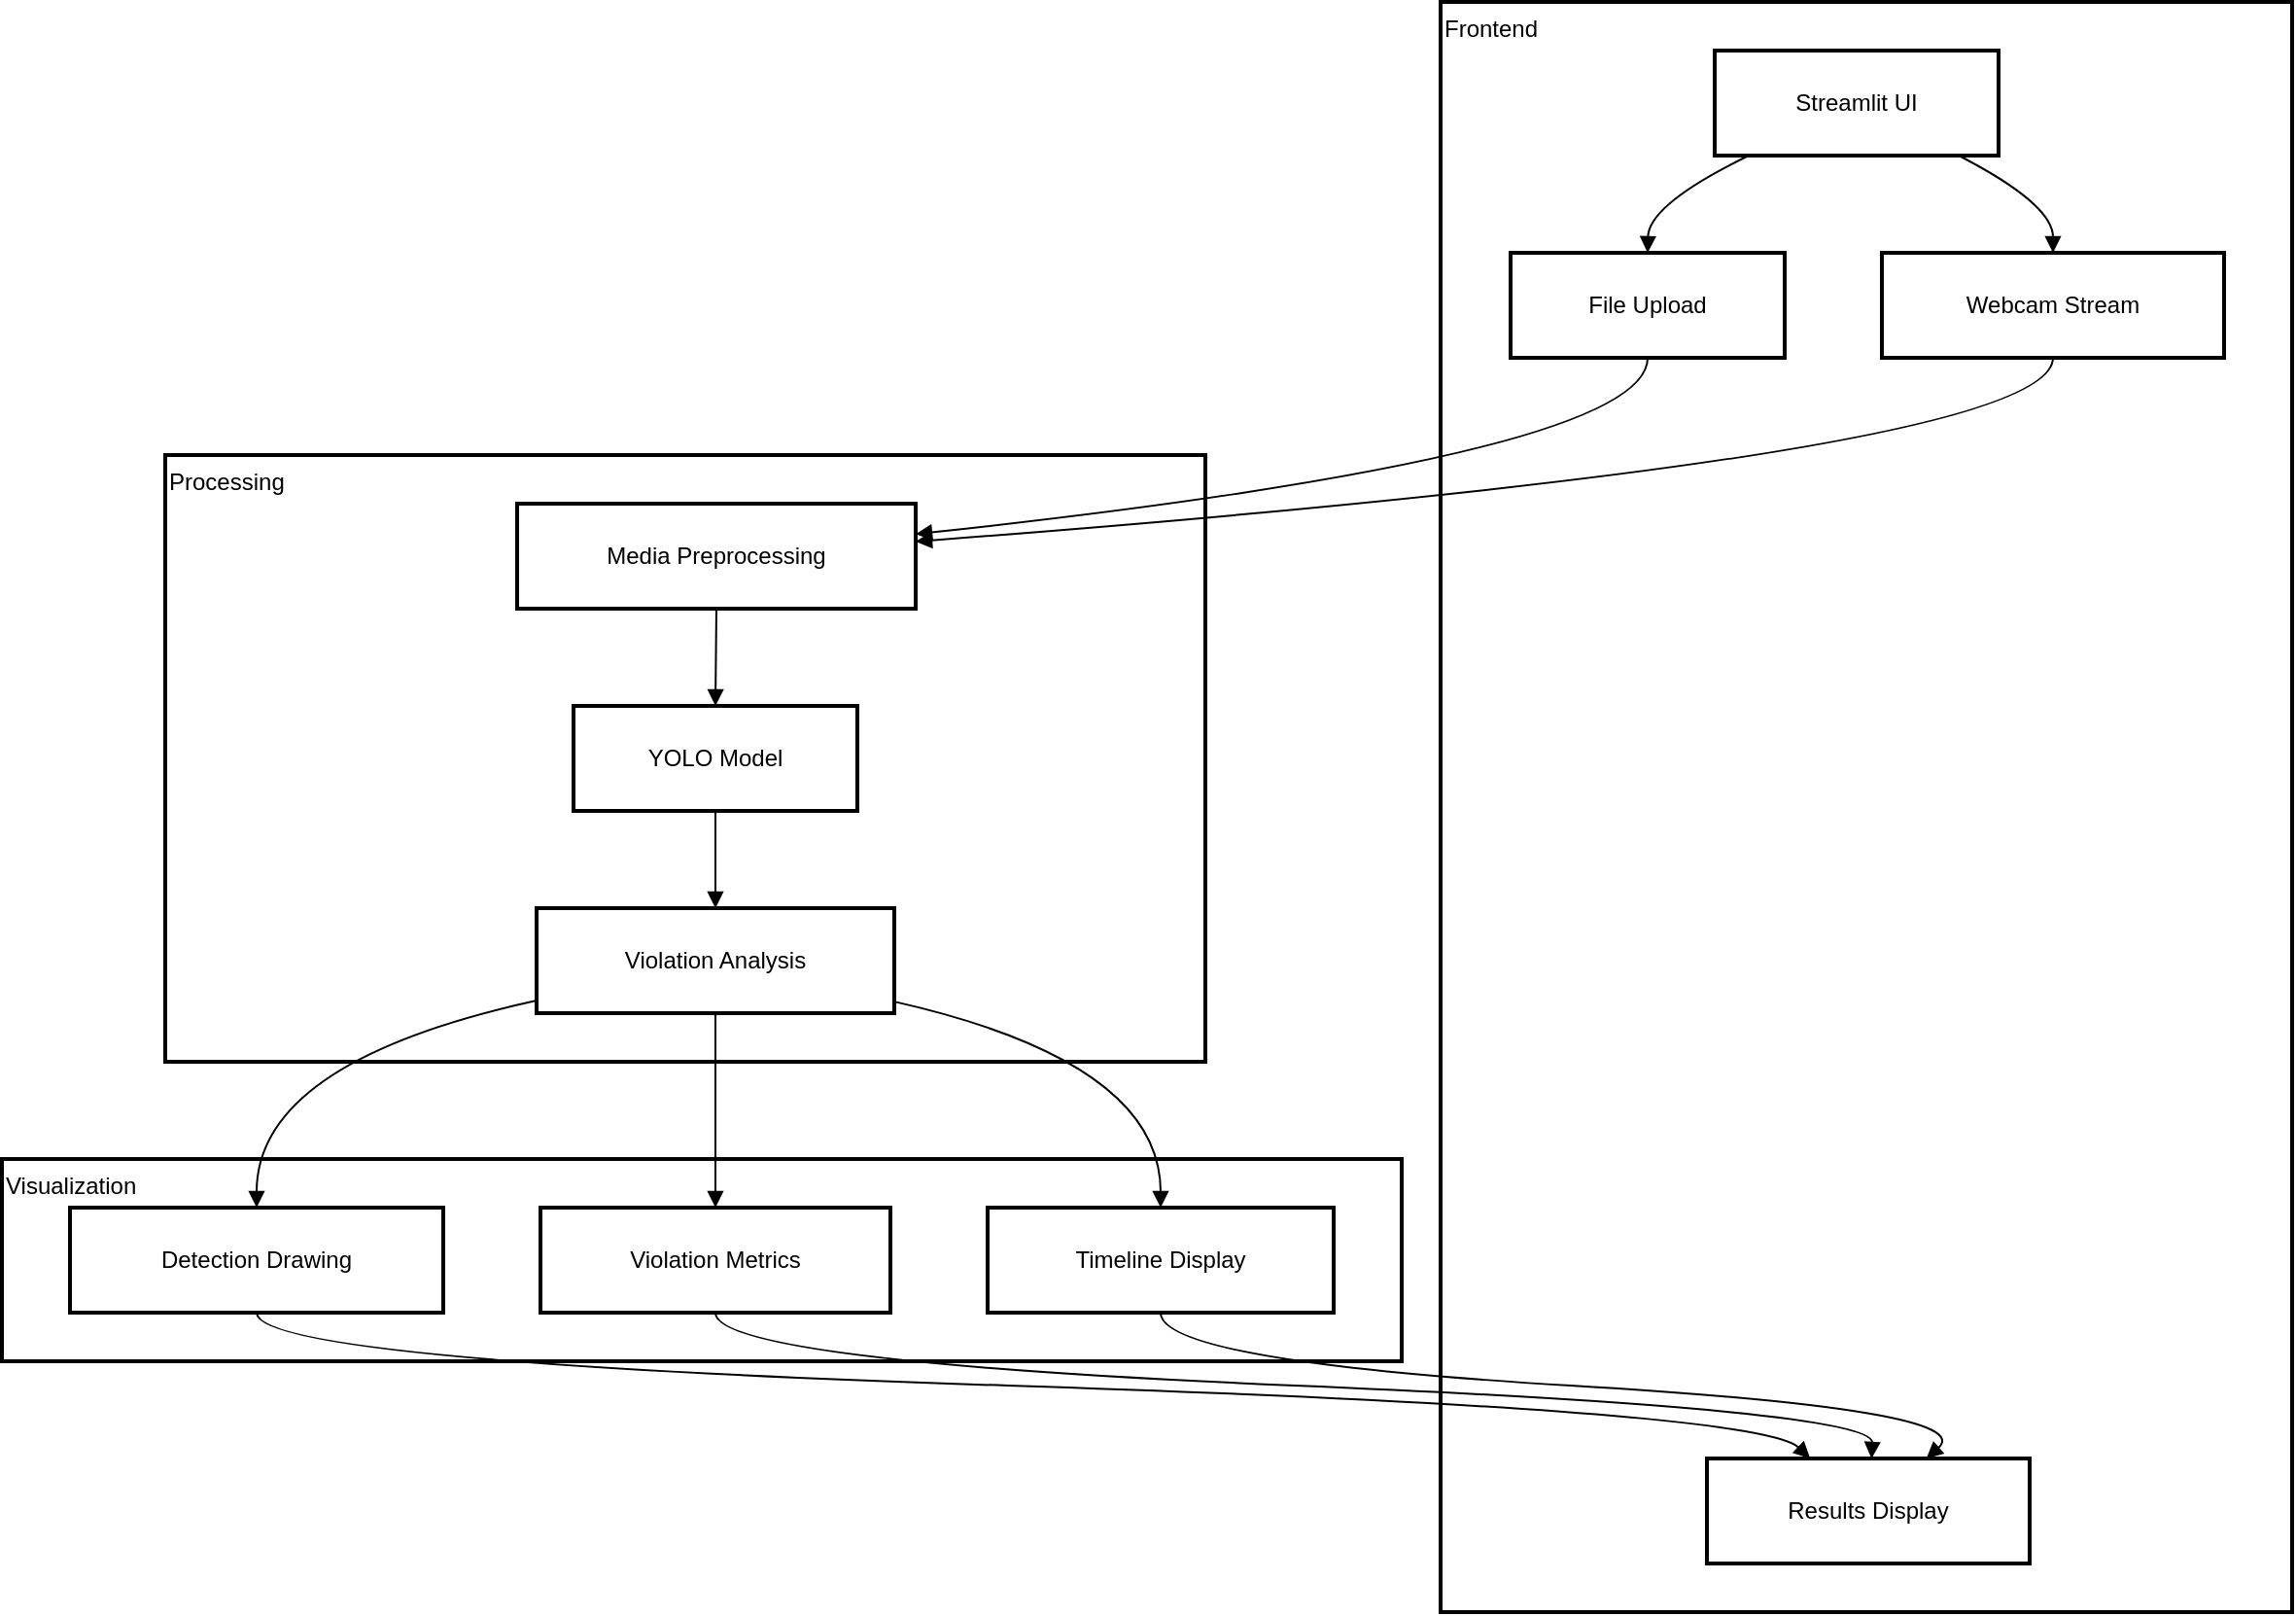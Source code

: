 <mxfile version="27.0.5" pages="5">
  <diagram name="systemarchitecture" id="_JQcq0WNwZs_4ruiHwo9">
    <mxGraphModel dx="1357" dy="920" grid="1" gridSize="10" guides="1" tooltips="1" connect="1" arrows="1" fold="1" page="1" pageScale="1" pageWidth="827" pageHeight="1169" math="0" shadow="0">
      <root>
        <mxCell id="0" />
        <mxCell id="1" parent="0" />
        <mxCell id="gf8ne0d5S9BsFmwKvIPn-1" value="Visualization" style="whiteSpace=wrap;strokeWidth=2;align=left;verticalAlign=top;" vertex="1" parent="1">
          <mxGeometry x="20" y="625" width="720" height="104" as="geometry" />
        </mxCell>
        <mxCell id="gf8ne0d5S9BsFmwKvIPn-2" value="Processing" style="whiteSpace=wrap;strokeWidth=2;align=left;verticalAlign=top;" vertex="1" parent="1">
          <mxGeometry x="104" y="263" width="535" height="312" as="geometry" />
        </mxCell>
        <mxCell id="gf8ne0d5S9BsFmwKvIPn-3" value="Frontend" style="whiteSpace=wrap;strokeWidth=2;align=left;verticalAlign=top;" vertex="1" parent="1">
          <mxGeometry x="760" y="30" width="438" height="828" as="geometry" />
        </mxCell>
        <mxCell id="gf8ne0d5S9BsFmwKvIPn-4" value="Streamlit UI" style="whiteSpace=wrap;strokeWidth=2;" vertex="1" parent="1">
          <mxGeometry x="901" y="55" width="146" height="54" as="geometry" />
        </mxCell>
        <mxCell id="gf8ne0d5S9BsFmwKvIPn-5" value="File Upload" style="whiteSpace=wrap;strokeWidth=2;" vertex="1" parent="1">
          <mxGeometry x="796" y="159" width="141" height="54" as="geometry" />
        </mxCell>
        <mxCell id="gf8ne0d5S9BsFmwKvIPn-6" value="Webcam Stream" style="whiteSpace=wrap;strokeWidth=2;" vertex="1" parent="1">
          <mxGeometry x="987" y="159" width="176" height="54" as="geometry" />
        </mxCell>
        <mxCell id="gf8ne0d5S9BsFmwKvIPn-7" value="Results Display" style="whiteSpace=wrap;strokeWidth=2;" vertex="1" parent="1">
          <mxGeometry x="897" y="779" width="166" height="54" as="geometry" />
        </mxCell>
        <mxCell id="gf8ne0d5S9BsFmwKvIPn-8" value="Media Preprocessing" style="whiteSpace=wrap;strokeWidth=2;" vertex="1" parent="1">
          <mxGeometry x="285" y="288" width="205" height="54" as="geometry" />
        </mxCell>
        <mxCell id="gf8ne0d5S9BsFmwKvIPn-9" value="YOLO Model" style="whiteSpace=wrap;strokeWidth=2;" vertex="1" parent="1">
          <mxGeometry x="314" y="392" width="146" height="54" as="geometry" />
        </mxCell>
        <mxCell id="gf8ne0d5S9BsFmwKvIPn-10" value="Violation Analysis" style="whiteSpace=wrap;strokeWidth=2;" vertex="1" parent="1">
          <mxGeometry x="295" y="496" width="184" height="54" as="geometry" />
        </mxCell>
        <mxCell id="gf8ne0d5S9BsFmwKvIPn-11" value="Detection Drawing" style="whiteSpace=wrap;strokeWidth=2;" vertex="1" parent="1">
          <mxGeometry x="55" y="650" width="192" height="54" as="geometry" />
        </mxCell>
        <mxCell id="gf8ne0d5S9BsFmwKvIPn-12" value="Violation Metrics" style="whiteSpace=wrap;strokeWidth=2;" vertex="1" parent="1">
          <mxGeometry x="297" y="650" width="180" height="54" as="geometry" />
        </mxCell>
        <mxCell id="gf8ne0d5S9BsFmwKvIPn-13" value="Timeline Display" style="whiteSpace=wrap;strokeWidth=2;" vertex="1" parent="1">
          <mxGeometry x="527" y="650" width="178" height="54" as="geometry" />
        </mxCell>
        <mxCell id="gf8ne0d5S9BsFmwKvIPn-14" value="" style="curved=1;startArrow=none;endArrow=block;exitX=0.12;exitY=1;entryX=0.5;entryY=0;rounded=0;" edge="1" parent="1" source="gf8ne0d5S9BsFmwKvIPn-4" target="gf8ne0d5S9BsFmwKvIPn-5">
          <mxGeometry relative="1" as="geometry">
            <Array as="points">
              <mxPoint x="867" y="134" />
            </Array>
          </mxGeometry>
        </mxCell>
        <mxCell id="gf8ne0d5S9BsFmwKvIPn-15" value="" style="curved=1;startArrow=none;endArrow=block;exitX=0.86;exitY=1;entryX=0.5;entryY=0;rounded=0;" edge="1" parent="1" source="gf8ne0d5S9BsFmwKvIPn-4" target="gf8ne0d5S9BsFmwKvIPn-6">
          <mxGeometry relative="1" as="geometry">
            <Array as="points">
              <mxPoint x="1075" y="134" />
            </Array>
          </mxGeometry>
        </mxCell>
        <mxCell id="gf8ne0d5S9BsFmwKvIPn-16" value="" style="curved=1;startArrow=none;endArrow=block;exitX=0.5;exitY=1;entryX=1;entryY=0.29;rounded=0;" edge="1" parent="1" source="gf8ne0d5S9BsFmwKvIPn-5" target="gf8ne0d5S9BsFmwKvIPn-8">
          <mxGeometry relative="1" as="geometry">
            <Array as="points">
              <mxPoint x="867" y="263" />
            </Array>
          </mxGeometry>
        </mxCell>
        <mxCell id="gf8ne0d5S9BsFmwKvIPn-17" value="" style="curved=1;startArrow=none;endArrow=block;exitX=0.5;exitY=1;entryX=1;entryY=0.36;rounded=0;" edge="1" parent="1" source="gf8ne0d5S9BsFmwKvIPn-6" target="gf8ne0d5S9BsFmwKvIPn-8">
          <mxGeometry relative="1" as="geometry">
            <Array as="points">
              <mxPoint x="1075" y="263" />
            </Array>
          </mxGeometry>
        </mxCell>
        <mxCell id="gf8ne0d5S9BsFmwKvIPn-18" value="" style="curved=1;startArrow=none;endArrow=block;exitX=0.5;exitY=1;entryX=0.5;entryY=0;rounded=0;" edge="1" parent="1" source="gf8ne0d5S9BsFmwKvIPn-8" target="gf8ne0d5S9BsFmwKvIPn-9">
          <mxGeometry relative="1" as="geometry">
            <Array as="points" />
          </mxGeometry>
        </mxCell>
        <mxCell id="gf8ne0d5S9BsFmwKvIPn-19" value="" style="curved=1;startArrow=none;endArrow=block;exitX=0.5;exitY=1;entryX=0.5;entryY=0;rounded=0;" edge="1" parent="1" source="gf8ne0d5S9BsFmwKvIPn-9" target="gf8ne0d5S9BsFmwKvIPn-10">
          <mxGeometry relative="1" as="geometry">
            <Array as="points" />
          </mxGeometry>
        </mxCell>
        <mxCell id="gf8ne0d5S9BsFmwKvIPn-20" value="" style="curved=1;startArrow=none;endArrow=block;exitX=0;exitY=0.88;entryX=0.5;entryY=0;rounded=0;" edge="1" parent="1" source="gf8ne0d5S9BsFmwKvIPn-10" target="gf8ne0d5S9BsFmwKvIPn-11">
          <mxGeometry relative="1" as="geometry">
            <Array as="points">
              <mxPoint x="151" y="575" />
            </Array>
          </mxGeometry>
        </mxCell>
        <mxCell id="gf8ne0d5S9BsFmwKvIPn-21" value="" style="curved=1;startArrow=none;endArrow=block;exitX=0.5;exitY=1;entryX=0.5;entryY=0;rounded=0;" edge="1" parent="1" source="gf8ne0d5S9BsFmwKvIPn-10" target="gf8ne0d5S9BsFmwKvIPn-12">
          <mxGeometry relative="1" as="geometry">
            <Array as="points" />
          </mxGeometry>
        </mxCell>
        <mxCell id="gf8ne0d5S9BsFmwKvIPn-22" value="" style="curved=1;startArrow=none;endArrow=block;exitX=1;exitY=0.89;entryX=0.5;entryY=0;rounded=0;" edge="1" parent="1" source="gf8ne0d5S9BsFmwKvIPn-10" target="gf8ne0d5S9BsFmwKvIPn-13">
          <mxGeometry relative="1" as="geometry">
            <Array as="points">
              <mxPoint x="616" y="575" />
            </Array>
          </mxGeometry>
        </mxCell>
        <mxCell id="gf8ne0d5S9BsFmwKvIPn-23" value="" style="curved=1;startArrow=none;endArrow=block;exitX=0.5;exitY=1;entryX=0.32;entryY=0;rounded=0;" edge="1" parent="1" source="gf8ne0d5S9BsFmwKvIPn-11" target="gf8ne0d5S9BsFmwKvIPn-7">
          <mxGeometry relative="1" as="geometry">
            <Array as="points">
              <mxPoint x="151" y="729" />
              <mxPoint x="924" y="754" />
            </Array>
          </mxGeometry>
        </mxCell>
        <mxCell id="gf8ne0d5S9BsFmwKvIPn-24" value="" style="curved=1;startArrow=none;endArrow=block;exitX=0.5;exitY=1;entryX=0.51;entryY=0;rounded=0;" edge="1" parent="1" source="gf8ne0d5S9BsFmwKvIPn-12" target="gf8ne0d5S9BsFmwKvIPn-7">
          <mxGeometry relative="1" as="geometry">
            <Array as="points">
              <mxPoint x="387" y="729" />
              <mxPoint x="983" y="754" />
            </Array>
          </mxGeometry>
        </mxCell>
        <mxCell id="gf8ne0d5S9BsFmwKvIPn-25" value="" style="curved=1;startArrow=none;endArrow=block;exitX=0.5;exitY=1;entryX=0.68;entryY=0;rounded=0;" edge="1" parent="1" source="gf8ne0d5S9BsFmwKvIPn-13" target="gf8ne0d5S9BsFmwKvIPn-7">
          <mxGeometry relative="1" as="geometry">
            <Array as="points">
              <mxPoint x="616" y="729" />
              <mxPoint x="1038" y="754" />
            </Array>
          </mxGeometry>
        </mxCell>
      </root>
    </mxGraphModel>
  </diagram>
  <diagram id="kxTqhcJDcSfIEOJbtNiC" name="usecase">
    <mxGraphModel dx="1357" dy="920" grid="1" gridSize="10" guides="1" tooltips="1" connect="1" arrows="1" fold="1" page="1" pageScale="1" pageWidth="827" pageHeight="1169" math="0" shadow="0">
      <root>
        <mxCell id="0" />
        <mxCell id="1" parent="0" />
        <mxCell id="btYnKBBTRqczE2dWw31I-1" value="Use Cases" style="whiteSpace=wrap;strokeWidth=2;align=left;verticalAlign=top;" vertex="1" parent="1">
          <mxGeometry x="20" y="179" width="1792" height="128" as="geometry" />
        </mxCell>
        <mxCell id="btYnKBBTRqczE2dWw31I-2" value="User" style="whiteSpace=wrap;strokeWidth=2;align=left;verticalAlign=top;" vertex="1" parent="1">
          <mxGeometry x="94" y="20" width="1577" height="109" as="geometry" />
        </mxCell>
        <mxCell id="btYnKBBTRqczE2dWw31I-3" value="User" style="shape=cylinder3;boundedLbl=1;backgroundOutline=1;size=10;strokeWidth=2;whiteSpace=wrap;" vertex="1" parent="1">
          <mxGeometry x="774" y="45" width="47" height="59" as="geometry" />
        </mxCell>
        <mxCell id="btYnKBBTRqczE2dWw31I-4" value="Upload Image" style="whiteSpace=wrap;strokeWidth=2;" vertex="1" parent="1">
          <mxGeometry x="55" y="216" width="158" height="54" as="geometry" />
        </mxCell>
        <mxCell id="btYnKBBTRqczE2dWw31I-5" value="Upload Video" style="whiteSpace=wrap;strokeWidth=2;" vertex="1" parent="1">
          <mxGeometry x="263" y="216" width="155" height="54" as="geometry" />
        </mxCell>
        <mxCell id="btYnKBBTRqczE2dWw31I-6" value="Use Webcam" style="whiteSpace=wrap;strokeWidth=2;" vertex="1" parent="1">
          <mxGeometry x="467" y="216" width="151" height="54" as="geometry" />
        </mxCell>
        <mxCell id="btYnKBBTRqczE2dWw31I-7" value="Configure Detection Settings" style="whiteSpace=wrap;strokeWidth=2;" vertex="1" parent="1">
          <mxGeometry x="668" y="204" width="260" height="78" as="geometry" />
        </mxCell>
        <mxCell id="btYnKBBTRqczE2dWw31I-8" value="View Detection Results" style="whiteSpace=wrap;strokeWidth=2;" vertex="1" parent="1">
          <mxGeometry x="978" y="216" width="224" height="54" as="geometry" />
        </mxCell>
        <mxCell id="btYnKBBTRqczE2dWw31I-9" value="View Violation Analysis" style="whiteSpace=wrap;strokeWidth=2;" vertex="1" parent="1">
          <mxGeometry x="1252" y="216" width="223" height="54" as="geometry" />
        </mxCell>
        <mxCell id="btYnKBBTRqczE2dWw31I-10" value="Download Processed Media" style="whiteSpace=wrap;strokeWidth=2;" vertex="1" parent="1">
          <mxGeometry x="1525" y="216" width="251" height="54" as="geometry" />
        </mxCell>
        <mxCell id="btYnKBBTRqczE2dWw31I-11" value="" style="curved=1;startArrow=none;endArrow=block;exitX=0.01;exitY=0.54;entryX=0.5;entryY=0.01;rounded=0;" edge="1" parent="1" source="btYnKBBTRqczE2dWw31I-3" target="btYnKBBTRqczE2dWw31I-4">
          <mxGeometry relative="1" as="geometry">
            <Array as="points">
              <mxPoint x="134" y="129" />
            </Array>
          </mxGeometry>
        </mxCell>
        <mxCell id="btYnKBBTRqczE2dWw31I-12" value="" style="curved=1;startArrow=none;endArrow=block;exitX=0.01;exitY=0.55;entryX=0.5;entryY=0.01;rounded=0;" edge="1" parent="1" source="btYnKBBTRqczE2dWw31I-3" target="btYnKBBTRqczE2dWw31I-5">
          <mxGeometry relative="1" as="geometry">
            <Array as="points">
              <mxPoint x="340" y="129" />
            </Array>
          </mxGeometry>
        </mxCell>
        <mxCell id="btYnKBBTRqczE2dWw31I-13" value="" style="curved=1;startArrow=none;endArrow=block;exitX=0.01;exitY=0.59;entryX=0.5;entryY=0.01;rounded=0;" edge="1" parent="1" source="btYnKBBTRqczE2dWw31I-3" target="btYnKBBTRqczE2dWw31I-6">
          <mxGeometry relative="1" as="geometry">
            <Array as="points">
              <mxPoint x="543" y="129" />
            </Array>
          </mxGeometry>
        </mxCell>
        <mxCell id="btYnKBBTRqczE2dWw31I-14" value="" style="curved=1;startArrow=none;endArrow=block;exitX=0.51;exitY=1.01;entryX=0.5;entryY=0.01;rounded=0;" edge="1" parent="1" source="btYnKBBTRqczE2dWw31I-3" target="btYnKBBTRqczE2dWw31I-7">
          <mxGeometry relative="1" as="geometry">
            <Array as="points" />
          </mxGeometry>
        </mxCell>
        <mxCell id="btYnKBBTRqczE2dWw31I-15" value="" style="curved=1;startArrow=none;endArrow=block;exitX=1;exitY=0.58;entryX=0.5;entryY=0.01;rounded=0;" edge="1" parent="1" source="btYnKBBTRqczE2dWw31I-3" target="btYnKBBTRqczE2dWw31I-8">
          <mxGeometry relative="1" as="geometry">
            <Array as="points">
              <mxPoint x="1090" y="129" />
            </Array>
          </mxGeometry>
        </mxCell>
        <mxCell id="btYnKBBTRqczE2dWw31I-16" value="" style="curved=1;startArrow=none;endArrow=block;exitX=1;exitY=0.54;entryX=0.5;entryY=0.01;rounded=0;" edge="1" parent="1" source="btYnKBBTRqczE2dWw31I-3" target="btYnKBBTRqczE2dWw31I-9">
          <mxGeometry relative="1" as="geometry">
            <Array as="points">
              <mxPoint x="1363" y="129" />
            </Array>
          </mxGeometry>
        </mxCell>
        <mxCell id="btYnKBBTRqczE2dWw31I-17" value="" style="curved=1;startArrow=none;endArrow=block;exitX=1;exitY=0.53;entryX=0.5;entryY=0.01;rounded=0;" edge="1" parent="1" source="btYnKBBTRqczE2dWw31I-3" target="btYnKBBTRqczE2dWw31I-10">
          <mxGeometry relative="1" as="geometry">
            <Array as="points">
              <mxPoint x="1651" y="129" />
            </Array>
          </mxGeometry>
        </mxCell>
      </root>
    </mxGraphModel>
  </diagram>
  <diagram id="xLkmrqQi2SZZKTXT5LVA" name="class">
    <mxGraphModel dx="1018" dy="690" grid="1" gridSize="10" guides="1" tooltips="1" connect="1" arrows="1" fold="1" page="1" pageScale="1" pageWidth="827" pageHeight="1169" math="0" shadow="0">
      <root>
        <mxCell id="0" />
        <mxCell id="1" parent="0" />
        <mxCell id="_fFwBtWpiA0BB_60ZeJQ-1" value="SafetyMonitoringSystem" style="swimlane;fontStyle=1;align=center;verticalAlign=top;childLayout=stackLayout;horizontal=1;startSize=34.667;horizontalStack=0;resizeParent=1;resizeParentMax=0;resizeLast=0;collapsible=0;marginBottom=0;" vertex="1" parent="1">
          <mxGeometry x="455" y="20" width="255" height="217.667" as="geometry" />
        </mxCell>
        <mxCell id="_fFwBtWpiA0BB_60ZeJQ-2" value="-model: YOLO" style="text;strokeColor=none;fillColor=none;align=left;verticalAlign=top;spacingLeft=4;spacingRight=4;overflow=hidden;rotatable=0;points=[[0,0.5],[1,0.5]];portConstraint=eastwest;" vertex="1" parent="_fFwBtWpiA0BB_60ZeJQ-1">
          <mxGeometry y="34.667" width="255" height="35" as="geometry" />
        </mxCell>
        <mxCell id="_fFwBtWpiA0BB_60ZeJQ-3" style="line;strokeWidth=1;fillColor=none;align=left;verticalAlign=middle;spacingTop=-1;spacingLeft=3;spacingRight=3;rotatable=0;labelPosition=right;points=[];portConstraint=eastwest;strokeColor=inherit;" vertex="1" parent="_fFwBtWpiA0BB_60ZeJQ-1">
          <mxGeometry y="69.667" width="255" height="8" as="geometry" />
        </mxCell>
        <mxCell id="_fFwBtWpiA0BB_60ZeJQ-4" value="+load_model()" style="text;strokeColor=none;fillColor=none;align=left;verticalAlign=top;spacingLeft=4;spacingRight=4;overflow=hidden;rotatable=0;points=[[0,0.5],[1,0.5]];portConstraint=eastwest;" vertex="1" parent="_fFwBtWpiA0BB_60ZeJQ-1">
          <mxGeometry y="77.667" width="255" height="35" as="geometry" />
        </mxCell>
        <mxCell id="_fFwBtWpiA0BB_60ZeJQ-5" value="+process_image()" style="text;strokeColor=none;fillColor=none;align=left;verticalAlign=top;spacingLeft=4;spacingRight=4;overflow=hidden;rotatable=0;points=[[0,0.5],[1,0.5]];portConstraint=eastwest;" vertex="1" parent="_fFwBtWpiA0BB_60ZeJQ-1">
          <mxGeometry y="112.667" width="255" height="35" as="geometry" />
        </mxCell>
        <mxCell id="_fFwBtWpiA0BB_60ZeJQ-6" value="+process_video()" style="text;strokeColor=none;fillColor=none;align=left;verticalAlign=top;spacingLeft=4;spacingRight=4;overflow=hidden;rotatable=0;points=[[0,0.5],[1,0.5]];portConstraint=eastwest;" vertex="1" parent="_fFwBtWpiA0BB_60ZeJQ-1">
          <mxGeometry y="147.667" width="255" height="35" as="geometry" />
        </mxCell>
        <mxCell id="_fFwBtWpiA0BB_60ZeJQ-7" value="+process_webcam()" style="text;strokeColor=none;fillColor=none;align=left;verticalAlign=top;spacingLeft=4;spacingRight=4;overflow=hidden;rotatable=0;points=[[0,0.5],[1,0.5]];portConstraint=eastwest;" vertex="1" parent="_fFwBtWpiA0BB_60ZeJQ-1">
          <mxGeometry y="182.667" width="255" height="35" as="geometry" />
        </mxCell>
        <mxCell id="_fFwBtWpiA0BB_60ZeJQ-8" value="YOLOModel" style="swimlane;fontStyle=1;align=center;verticalAlign=top;childLayout=stackLayout;horizontal=1;startSize=40.571;horizontalStack=0;resizeParent=1;resizeParentMax=0;resizeLast=0;collapsible=0;marginBottom=0;" vertex="1" parent="1">
          <mxGeometry x="20" y="298" width="191" height="130.571" as="geometry" />
        </mxCell>
        <mxCell id="_fFwBtWpiA0BB_60ZeJQ-9" style="line;strokeWidth=1;fillColor=none;align=left;verticalAlign=middle;spacingTop=-1;spacingLeft=3;spacingRight=3;rotatable=0;labelPosition=right;points=[];portConstraint=eastwest;strokeColor=inherit;" vertex="1" parent="_fFwBtWpiA0BB_60ZeJQ-8">
          <mxGeometry y="40.571" width="191" height="8" as="geometry" />
        </mxCell>
        <mxCell id="_fFwBtWpiA0BB_60ZeJQ-10" value="+predict()" style="text;strokeColor=none;fillColor=none;align=left;verticalAlign=top;spacingLeft=4;spacingRight=4;overflow=hidden;rotatable=0;points=[[0,0.5],[1,0.5]];portConstraint=eastwest;" vertex="1" parent="_fFwBtWpiA0BB_60ZeJQ-8">
          <mxGeometry y="48.571" width="191" height="41" as="geometry" />
        </mxCell>
        <mxCell id="_fFwBtWpiA0BB_60ZeJQ-11" value="+process_frame()" style="text;strokeColor=none;fillColor=none;align=left;verticalAlign=top;spacingLeft=4;spacingRight=4;overflow=hidden;rotatable=0;points=[[0,0.5],[1,0.5]];portConstraint=eastwest;" vertex="1" parent="_fFwBtWpiA0BB_60ZeJQ-8">
          <mxGeometry y="89.571" width="191" height="41" as="geometry" />
        </mxCell>
        <mxCell id="_fFwBtWpiA0BB_60ZeJQ-12" value="ViolationAnalyzer" style="swimlane;fontStyle=1;align=center;verticalAlign=top;childLayout=stackLayout;horizontal=1;startSize=36.889;horizontalStack=0;resizeParent=1;resizeParentMax=0;resizeLast=0;collapsible=0;marginBottom=0;" vertex="1" parent="1">
          <mxGeometry x="261" y="286" width="294" height="155.889" as="geometry" />
        </mxCell>
        <mxCell id="_fFwBtWpiA0BB_60ZeJQ-13" style="line;strokeWidth=1;fillColor=none;align=left;verticalAlign=middle;spacingTop=-1;spacingLeft=3;spacingRight=3;rotatable=0;labelPosition=right;points=[];portConstraint=eastwest;strokeColor=inherit;" vertex="1" parent="_fFwBtWpiA0BB_60ZeJQ-12">
          <mxGeometry y="36.889" width="294" height="8" as="geometry" />
        </mxCell>
        <mxCell id="_fFwBtWpiA0BB_60ZeJQ-14" value="+analyze_safety_violations()" style="text;strokeColor=none;fillColor=none;align=left;verticalAlign=top;spacingLeft=4;spacingRight=4;overflow=hidden;rotatable=0;points=[[0,0.5],[1,0.5]];portConstraint=eastwest;" vertex="1" parent="_fFwBtWpiA0BB_60ZeJQ-12">
          <mxGeometry y="44.889" width="294" height="37" as="geometry" />
        </mxCell>
        <mxCell id="_fFwBtWpiA0BB_60ZeJQ-15" value="+analyze_video_violations()" style="text;strokeColor=none;fillColor=none;align=left;verticalAlign=top;spacingLeft=4;spacingRight=4;overflow=hidden;rotatable=0;points=[[0,0.5],[1,0.5]];portConstraint=eastwest;" vertex="1" parent="_fFwBtWpiA0BB_60ZeJQ-12">
          <mxGeometry y="81.889" width="294" height="37" as="geometry" />
        </mxCell>
        <mxCell id="_fFwBtWpiA0BB_60ZeJQ-16" value="+format_timestamp()" style="text;strokeColor=none;fillColor=none;align=left;verticalAlign=top;spacingLeft=4;spacingRight=4;overflow=hidden;rotatable=0;points=[[0,0.5],[1,0.5]];portConstraint=eastwest;" vertex="1" parent="_fFwBtWpiA0BB_60ZeJQ-12">
          <mxGeometry y="118.889" width="294" height="37" as="geometry" />
        </mxCell>
        <mxCell id="_fFwBtWpiA0BB_60ZeJQ-17" value="VisualizationEngine" style="swimlane;fontStyle=1;align=center;verticalAlign=top;childLayout=stackLayout;horizontal=1;startSize=36.889;horizontalStack=0;resizeParent=1;resizeParentMax=0;resizeLast=0;collapsible=0;marginBottom=0;" vertex="1" parent="1">
          <mxGeometry x="605" y="286" width="301" height="155.889" as="geometry" />
        </mxCell>
        <mxCell id="_fFwBtWpiA0BB_60ZeJQ-18" style="line;strokeWidth=1;fillColor=none;align=left;verticalAlign=middle;spacingTop=-1;spacingLeft=3;spacingRight=3;rotatable=0;labelPosition=right;points=[];portConstraint=eastwest;strokeColor=inherit;" vertex="1" parent="_fFwBtWpiA0BB_60ZeJQ-17">
          <mxGeometry y="36.889" width="301" height="8" as="geometry" />
        </mxCell>
        <mxCell id="_fFwBtWpiA0BB_60ZeJQ-19" value="+draw_detections()" style="text;strokeColor=none;fillColor=none;align=left;verticalAlign=top;spacingLeft=4;spacingRight=4;overflow=hidden;rotatable=0;points=[[0,0.5],[1,0.5]];portConstraint=eastwest;" vertex="1" parent="_fFwBtWpiA0BB_60ZeJQ-17">
          <mxGeometry y="44.889" width="301" height="37" as="geometry" />
        </mxCell>
        <mxCell id="_fFwBtWpiA0BB_60ZeJQ-20" value="+highlight_violation_frame()" style="text;strokeColor=none;fillColor=none;align=left;verticalAlign=top;spacingLeft=4;spacingRight=4;overflow=hidden;rotatable=0;points=[[0,0.5],[1,0.5]];portConstraint=eastwest;" vertex="1" parent="_fFwBtWpiA0BB_60ZeJQ-17">
          <mxGeometry y="81.889" width="301" height="37" as="geometry" />
        </mxCell>
        <mxCell id="_fFwBtWpiA0BB_60ZeJQ-21" value="+create_legend()" style="text;strokeColor=none;fillColor=none;align=left;verticalAlign=top;spacingLeft=4;spacingRight=4;overflow=hidden;rotatable=0;points=[[0,0.5],[1,0.5]];portConstraint=eastwest;" vertex="1" parent="_fFwBtWpiA0BB_60ZeJQ-17">
          <mxGeometry y="118.889" width="301" height="37" as="geometry" />
        </mxCell>
        <mxCell id="_fFwBtWpiA0BB_60ZeJQ-22" value="MediaProcessor" style="swimlane;fontStyle=1;align=center;verticalAlign=top;childLayout=stackLayout;horizontal=1;startSize=40.571;horizontalStack=0;resizeParent=1;resizeParentMax=0;resizeLast=0;collapsible=0;marginBottom=0;" vertex="1" parent="1">
          <mxGeometry x="956" y="298" width="266" height="130.571" as="geometry" />
        </mxCell>
        <mxCell id="_fFwBtWpiA0BB_60ZeJQ-23" style="line;strokeWidth=1;fillColor=none;align=left;verticalAlign=middle;spacingTop=-1;spacingLeft=3;spacingRight=3;rotatable=0;labelPosition=right;points=[];portConstraint=eastwest;strokeColor=inherit;" vertex="1" parent="_fFwBtWpiA0BB_60ZeJQ-22">
          <mxGeometry y="40.571" width="266" height="8" as="geometry" />
        </mxCell>
        <mxCell id="_fFwBtWpiA0BB_60ZeJQ-24" value="+compress_video()" style="text;strokeColor=none;fillColor=none;align=left;verticalAlign=top;spacingLeft=4;spacingRight=4;overflow=hidden;rotatable=0;points=[[0,0.5],[1,0.5]];portConstraint=eastwest;" vertex="1" parent="_fFwBtWpiA0BB_60ZeJQ-22">
          <mxGeometry y="48.571" width="266" height="41" as="geometry" />
        </mxCell>
        <mxCell id="_fFwBtWpiA0BB_60ZeJQ-25" value="+get_video_display_size()" style="text;strokeColor=none;fillColor=none;align=left;verticalAlign=top;spacingLeft=4;spacingRight=4;overflow=hidden;rotatable=0;points=[[0,0.5],[1,0.5]];portConstraint=eastwest;" vertex="1" parent="_fFwBtWpiA0BB_60ZeJQ-22">
          <mxGeometry y="89.571" width="266" height="41" as="geometry" />
        </mxCell>
        <mxCell id="_fFwBtWpiA0BB_60ZeJQ-26" value="" style="curved=1;startArrow=none;endArrow=open;endSize=12;exitX=0;exitY=0.67;entryX=0.5;entryY=0;rounded=0;" edge="1" parent="1" source="_fFwBtWpiA0BB_60ZeJQ-1" target="_fFwBtWpiA0BB_60ZeJQ-8">
          <mxGeometry relative="1" as="geometry">
            <Array as="points">
              <mxPoint x="116" y="261" />
            </Array>
          </mxGeometry>
        </mxCell>
        <mxCell id="_fFwBtWpiA0BB_60ZeJQ-27" value="" style="curved=1;startArrow=none;endArrow=open;endSize=12;exitX=0;exitY=0.95;entryX=0.5;entryY=0;rounded=0;" edge="1" parent="1" source="_fFwBtWpiA0BB_60ZeJQ-1" target="_fFwBtWpiA0BB_60ZeJQ-12">
          <mxGeometry relative="1" as="geometry">
            <Array as="points">
              <mxPoint x="408" y="261" />
            </Array>
          </mxGeometry>
        </mxCell>
        <mxCell id="_fFwBtWpiA0BB_60ZeJQ-28" value="" style="curved=1;startArrow=none;endArrow=open;endSize=12;exitX=1;exitY=0.95;entryX=0.5;entryY=0;rounded=0;" edge="1" parent="1" source="_fFwBtWpiA0BB_60ZeJQ-1" target="_fFwBtWpiA0BB_60ZeJQ-17">
          <mxGeometry relative="1" as="geometry">
            <Array as="points">
              <mxPoint x="756" y="261" />
            </Array>
          </mxGeometry>
        </mxCell>
        <mxCell id="_fFwBtWpiA0BB_60ZeJQ-29" value="" style="curved=1;startArrow=none;endArrow=open;endSize=12;exitX=1;exitY=0.65;entryX=0.5;entryY=0;rounded=0;" edge="1" parent="1" source="_fFwBtWpiA0BB_60ZeJQ-1" target="_fFwBtWpiA0BB_60ZeJQ-22">
          <mxGeometry relative="1" as="geometry">
            <Array as="points">
              <mxPoint x="1089" y="261" />
            </Array>
          </mxGeometry>
        </mxCell>
      </root>
    </mxGraphModel>
  </diagram>
  <diagram id="fhkGGKK685mRh6nJIecr" name="sequence">
    <mxGraphModel dx="1018" dy="690" grid="1" gridSize="10" guides="1" tooltips="1" connect="1" arrows="1" fold="1" page="1" pageScale="1" pageWidth="827" pageHeight="1169" math="0" shadow="0">
      <root>
        <mxCell id="0" />
        <mxCell id="1" parent="0" />
        <mxCell id="eqCYEC7XTgFEhDOlDXVw-1" value="User" style="shape=umlLifeline;perimeter=lifelinePerimeter;whiteSpace=wrap;container=1;dropTarget=0;collapsible=0;recursiveResize=0;outlineConnect=0;portConstraint=eastwest;newEdgeStyle={&quot;edgeStyle&quot;:&quot;elbowEdgeStyle&quot;,&quot;elbow&quot;:&quot;vertical&quot;,&quot;curved&quot;:0,&quot;rounded&quot;:0};size=65;" vertex="1" parent="1">
          <mxGeometry x="20" y="20" width="150" height="496" as="geometry" />
        </mxCell>
        <mxCell id="eqCYEC7XTgFEhDOlDXVw-2" value="UI" style="shape=umlLifeline;perimeter=lifelinePerimeter;whiteSpace=wrap;container=1;dropTarget=0;collapsible=0;recursiveResize=0;outlineConnect=0;portConstraint=eastwest;newEdgeStyle={&quot;edgeStyle&quot;:&quot;elbowEdgeStyle&quot;,&quot;elbow&quot;:&quot;vertical&quot;,&quot;curved&quot;:0,&quot;rounded&quot;:0};size=65;" vertex="1" parent="1">
          <mxGeometry x="298" y="20" width="150" height="496" as="geometry" />
        </mxCell>
        <mxCell id="eqCYEC7XTgFEhDOlDXVw-3" value="Processor" style="shape=umlLifeline;perimeter=lifelinePerimeter;whiteSpace=wrap;container=1;dropTarget=0;collapsible=0;recursiveResize=0;outlineConnect=0;portConstraint=eastwest;newEdgeStyle={&quot;edgeStyle&quot;:&quot;elbowEdgeStyle&quot;,&quot;elbow&quot;:&quot;vertical&quot;,&quot;curved&quot;:0,&quot;rounded&quot;:0};size=65;" vertex="1" parent="1">
          <mxGeometry x="498" y="20" width="150" height="496" as="geometry" />
        </mxCell>
        <mxCell id="eqCYEC7XTgFEhDOlDXVw-4" value="YOLO" style="shape=umlLifeline;perimeter=lifelinePerimeter;whiteSpace=wrap;container=1;dropTarget=0;collapsible=0;recursiveResize=0;outlineConnect=0;portConstraint=eastwest;newEdgeStyle={&quot;edgeStyle&quot;:&quot;elbowEdgeStyle&quot;,&quot;elbow&quot;:&quot;vertical&quot;,&quot;curved&quot;:0,&quot;rounded&quot;:0};size=65;" vertex="1" parent="1">
          <mxGeometry x="698" y="20" width="150" height="496" as="geometry" />
        </mxCell>
        <mxCell id="eqCYEC7XTgFEhDOlDXVw-5" value="Analyzer" style="shape=umlLifeline;perimeter=lifelinePerimeter;whiteSpace=wrap;container=1;dropTarget=0;collapsible=0;recursiveResize=0;outlineConnect=0;portConstraint=eastwest;newEdgeStyle={&quot;edgeStyle&quot;:&quot;elbowEdgeStyle&quot;,&quot;elbow&quot;:&quot;vertical&quot;,&quot;curved&quot;:0,&quot;rounded&quot;:0};size=65;" vertex="1" parent="1">
          <mxGeometry x="898" y="20" width="150" height="496" as="geometry" />
        </mxCell>
        <mxCell id="eqCYEC7XTgFEhDOlDXVw-6" value="Visualizer" style="shape=umlLifeline;perimeter=lifelinePerimeter;whiteSpace=wrap;container=1;dropTarget=0;collapsible=0;recursiveResize=0;outlineConnect=0;portConstraint=eastwest;newEdgeStyle={&quot;edgeStyle&quot;:&quot;elbowEdgeStyle&quot;,&quot;elbow&quot;:&quot;vertical&quot;,&quot;curved&quot;:0,&quot;rounded&quot;:0};size=65;" vertex="1" parent="1">
          <mxGeometry x="1100" y="20" width="150" height="496" as="geometry" />
        </mxCell>
        <mxCell id="eqCYEC7XTgFEhDOlDXVw-7" value="Upload Media/Start Webcam" style="verticalAlign=bottom;edgeStyle=elbowEdgeStyle;elbow=vertical;curved=0;rounded=0;endArrow=block;" edge="1" parent="1" source="eqCYEC7XTgFEhDOlDXVw-1" target="eqCYEC7XTgFEhDOlDXVw-2">
          <mxGeometry relative="1" as="geometry">
            <Array as="points">
              <mxPoint x="243" y="123" />
            </Array>
          </mxGeometry>
        </mxCell>
        <mxCell id="eqCYEC7XTgFEhDOlDXVw-8" value="Process Input" style="verticalAlign=bottom;edgeStyle=elbowEdgeStyle;elbow=vertical;curved=0;rounded=0;endArrow=block;" edge="1" parent="1" source="eqCYEC7XTgFEhDOlDXVw-2" target="eqCYEC7XTgFEhDOlDXVw-3">
          <mxGeometry relative="1" as="geometry">
            <Array as="points">
              <mxPoint x="482" y="171" />
            </Array>
          </mxGeometry>
        </mxCell>
        <mxCell id="eqCYEC7XTgFEhDOlDXVw-9" value="Process Frame" style="verticalAlign=bottom;edgeStyle=elbowEdgeStyle;elbow=vertical;curved=0;rounded=0;endArrow=block;" edge="1" parent="1" source="eqCYEC7XTgFEhDOlDXVw-3" target="eqCYEC7XTgFEhDOlDXVw-4">
          <mxGeometry relative="1" as="geometry">
            <Array as="points">
              <mxPoint x="682" y="219" />
            </Array>
          </mxGeometry>
        </mxCell>
        <mxCell id="eqCYEC7XTgFEhDOlDXVw-10" value="Get Predictions" style="verticalAlign=bottom;edgeStyle=elbowEdgeStyle;elbow=vertical;curved=0;rounded=0;endArrow=block;" edge="1" parent="1" source="eqCYEC7XTgFEhDOlDXVw-4" target="eqCYEC7XTgFEhDOlDXVw-5">
          <mxGeometry relative="1" as="geometry">
            <Array as="points">
              <mxPoint x="882" y="267" />
            </Array>
          </mxGeometry>
        </mxCell>
        <mxCell id="eqCYEC7XTgFEhDOlDXVw-11" value="Analyze Violations" style="verticalAlign=bottom;edgeStyle=elbowEdgeStyle;elbow=vertical;curved=0;rounded=0;endArrow=block;" edge="1" parent="1" source="eqCYEC7XTgFEhDOlDXVw-5" target="eqCYEC7XTgFEhDOlDXVw-6">
          <mxGeometry relative="1" as="geometry">
            <Array as="points">
              <mxPoint x="1083" y="315" />
            </Array>
          </mxGeometry>
        </mxCell>
        <mxCell id="eqCYEC7XTgFEhDOlDXVw-12" value="Display Results" style="verticalAlign=bottom;edgeStyle=elbowEdgeStyle;elbow=vertical;curved=0;rounded=0;endArrow=block;" edge="1" parent="1" source="eqCYEC7XTgFEhDOlDXVw-6" target="eqCYEC7XTgFEhDOlDXVw-2">
          <mxGeometry relative="1" as="geometry">
            <Array as="points">
              <mxPoint x="786" y="363" />
            </Array>
          </mxGeometry>
        </mxCell>
        <mxCell id="eqCYEC7XTgFEhDOlDXVw-13" value="Show Annotations &amp; Metrics" style="verticalAlign=bottom;edgeStyle=elbowEdgeStyle;elbow=vertical;curved=0;rounded=0;endArrow=block;" edge="1" parent="1" source="eqCYEC7XTgFEhDOlDXVw-2" target="eqCYEC7XTgFEhDOlDXVw-1">
          <mxGeometry relative="1" as="geometry">
            <Array as="points">
              <mxPoint x="246" y="411" />
            </Array>
          </mxGeometry>
        </mxCell>
      </root>
    </mxGraphModel>
  </diagram>
  <diagram id="V4LUd6zZDzlYzKAhpTyY" name="activity">
    <mxGraphModel dx="1018" dy="690" grid="1" gridSize="10" guides="1" tooltips="1" connect="1" arrows="1" fold="1" page="1" pageScale="1" pageWidth="827" pageHeight="1169" math="0" shadow="0">
      <root>
        <mxCell id="0" />
        <mxCell id="1" parent="0" />
        <mxCell id="KOwWlKrmTsG8E0WypevS-1" value="Start" style="whiteSpace=wrap;strokeWidth=2;" vertex="1" parent="1">
          <mxGeometry x="261" y="20" width="95" height="54" as="geometry" />
        </mxCell>
        <mxCell id="KOwWlKrmTsG8E0WypevS-2" value="Input Type?" style="rhombus;strokeWidth=2;whiteSpace=wrap;" vertex="1" parent="1">
          <mxGeometry x="242" y="124" width="135" height="135" as="geometry" />
        </mxCell>
        <mxCell id="KOwWlKrmTsG8E0WypevS-3" value="Process Image" style="whiteSpace=wrap;strokeWidth=2;" vertex="1" parent="1">
          <mxGeometry x="20" y="331" width="160" height="54" as="geometry" />
        </mxCell>
        <mxCell id="KOwWlKrmTsG8E0WypevS-4" value="Process Video" style="whiteSpace=wrap;strokeWidth=2;" vertex="1" parent="1">
          <mxGeometry x="230" y="331" width="157" height="54" as="geometry" />
        </mxCell>
        <mxCell id="KOwWlKrmTsG8E0WypevS-5" value="Process Webcam Stream" style="whiteSpace=wrap;strokeWidth=2;" vertex="1" parent="1">
          <mxGeometry x="438" y="331" width="233" height="54" as="geometry" />
        </mxCell>
        <mxCell id="KOwWlKrmTsG8E0WypevS-6" value="Load YOLO Model" style="whiteSpace=wrap;strokeWidth=2;" vertex="1" parent="1">
          <mxGeometry x="217" y="435" width="184" height="54" as="geometry" />
        </mxCell>
        <mxCell id="KOwWlKrmTsG8E0WypevS-7" value="Process Frame" style="whiteSpace=wrap;strokeWidth=2;" vertex="1" parent="1">
          <mxGeometry x="228" y="539" width="162" height="54" as="geometry" />
        </mxCell>
        <mxCell id="KOwWlKrmTsG8E0WypevS-8" value="Detect Objects" style="whiteSpace=wrap;strokeWidth=2;" vertex="1" parent="1">
          <mxGeometry x="160" y="643" width="168" height="54" as="geometry" />
        </mxCell>
        <mxCell id="KOwWlKrmTsG8E0WypevS-9" value="Analyze Violations" style="whiteSpace=wrap;strokeWidth=2;" vertex="1" parent="1">
          <mxGeometry x="149" y="747" width="190" height="54" as="geometry" />
        </mxCell>
        <mxCell id="KOwWlKrmTsG8E0WypevS-10" value="Draw Annotations" style="whiteSpace=wrap;strokeWidth=2;" vertex="1" parent="1">
          <mxGeometry x="151" y="874" width="185" height="54" as="geometry" />
        </mxCell>
        <mxCell id="KOwWlKrmTsG8E0WypevS-11" value="Display Results" style="whiteSpace=wrap;strokeWidth=2;" vertex="1" parent="1">
          <mxGeometry x="161" y="978" width="166" height="54" as="geometry" />
        </mxCell>
        <mxCell id="KOwWlKrmTsG8E0WypevS-12" value="Continue?" style="rhombus;strokeWidth=2;whiteSpace=wrap;" vertex="1" parent="1">
          <mxGeometry x="247" y="1082" width="124" height="124" as="geometry" />
        </mxCell>
        <mxCell id="KOwWlKrmTsG8E0WypevS-13" value="End" style="whiteSpace=wrap;strokeWidth=2;" vertex="1" parent="1">
          <mxGeometry x="266" y="1278" width="86" height="54" as="geometry" />
        </mxCell>
        <mxCell id="KOwWlKrmTsG8E0WypevS-14" value="" style="curved=1;startArrow=none;endArrow=block;exitX=0.5;exitY=1;entryX=0.5;entryY=0;rounded=0;" edge="1" parent="1" source="KOwWlKrmTsG8E0WypevS-1" target="KOwWlKrmTsG8E0WypevS-2">
          <mxGeometry relative="1" as="geometry">
            <Array as="points" />
          </mxGeometry>
        </mxCell>
        <mxCell id="KOwWlKrmTsG8E0WypevS-15" value="Image" style="curved=1;startArrow=none;endArrow=block;exitX=0;exitY=0.75;entryX=0.5;entryY=0;rounded=0;" edge="1" parent="1" source="KOwWlKrmTsG8E0WypevS-2" target="KOwWlKrmTsG8E0WypevS-3">
          <mxGeometry relative="1" as="geometry">
            <Array as="points">
              <mxPoint x="100" y="295" />
            </Array>
          </mxGeometry>
        </mxCell>
        <mxCell id="KOwWlKrmTsG8E0WypevS-16" value="Video" style="curved=1;startArrow=none;endArrow=block;exitX=0.5;exitY=1;entryX=0.5;entryY=0;rounded=0;" edge="1" parent="1" source="KOwWlKrmTsG8E0WypevS-2" target="KOwWlKrmTsG8E0WypevS-4">
          <mxGeometry relative="1" as="geometry">
            <Array as="points" />
          </mxGeometry>
        </mxCell>
        <mxCell id="KOwWlKrmTsG8E0WypevS-17" value="Webcam" style="curved=1;startArrow=none;endArrow=block;exitX=0.99;exitY=0.71;entryX=0.5;entryY=0;rounded=0;" edge="1" parent="1" source="KOwWlKrmTsG8E0WypevS-2" target="KOwWlKrmTsG8E0WypevS-5">
          <mxGeometry relative="1" as="geometry">
            <Array as="points">
              <mxPoint x="554" y="295" />
            </Array>
          </mxGeometry>
        </mxCell>
        <mxCell id="KOwWlKrmTsG8E0WypevS-18" value="" style="curved=1;startArrow=none;endArrow=block;exitX=0.5;exitY=1;entryX=0;entryY=0.08;rounded=0;" edge="1" parent="1" source="KOwWlKrmTsG8E0WypevS-3" target="KOwWlKrmTsG8E0WypevS-6">
          <mxGeometry relative="1" as="geometry">
            <Array as="points">
              <mxPoint x="100" y="410" />
            </Array>
          </mxGeometry>
        </mxCell>
        <mxCell id="KOwWlKrmTsG8E0WypevS-19" value="" style="curved=1;startArrow=none;endArrow=block;exitX=0.5;exitY=1;entryX=0.5;entryY=0;rounded=0;" edge="1" parent="1" source="KOwWlKrmTsG8E0WypevS-4" target="KOwWlKrmTsG8E0WypevS-6">
          <mxGeometry relative="1" as="geometry">
            <Array as="points" />
          </mxGeometry>
        </mxCell>
        <mxCell id="KOwWlKrmTsG8E0WypevS-20" value="" style="curved=1;startArrow=none;endArrow=block;exitX=0.5;exitY=1;entryX=1;entryY=0.14;rounded=0;" edge="1" parent="1" source="KOwWlKrmTsG8E0WypevS-5" target="KOwWlKrmTsG8E0WypevS-6">
          <mxGeometry relative="1" as="geometry">
            <Array as="points">
              <mxPoint x="554" y="410" />
            </Array>
          </mxGeometry>
        </mxCell>
        <mxCell id="KOwWlKrmTsG8E0WypevS-21" value="" style="curved=1;startArrow=none;endArrow=block;exitX=0.5;exitY=1;entryX=0.5;entryY=0;rounded=0;" edge="1" parent="1" source="KOwWlKrmTsG8E0WypevS-6" target="KOwWlKrmTsG8E0WypevS-7">
          <mxGeometry relative="1" as="geometry">
            <Array as="points" />
          </mxGeometry>
        </mxCell>
        <mxCell id="KOwWlKrmTsG8E0WypevS-22" value="" style="curved=1;startArrow=none;endArrow=block;exitX=0.29;exitY=1;entryX=0.5;entryY=0;rounded=0;" edge="1" parent="1" source="KOwWlKrmTsG8E0WypevS-7" target="KOwWlKrmTsG8E0WypevS-8">
          <mxGeometry relative="1" as="geometry">
            <Array as="points">
              <mxPoint x="244" y="618" />
            </Array>
          </mxGeometry>
        </mxCell>
        <mxCell id="KOwWlKrmTsG8E0WypevS-23" value="" style="curved=1;startArrow=none;endArrow=block;exitX=0.5;exitY=1;entryX=0.5;entryY=0;rounded=0;" edge="1" parent="1" source="KOwWlKrmTsG8E0WypevS-8" target="KOwWlKrmTsG8E0WypevS-9">
          <mxGeometry relative="1" as="geometry">
            <Array as="points" />
          </mxGeometry>
        </mxCell>
        <mxCell id="KOwWlKrmTsG8E0WypevS-24" value="" style="curved=1;startArrow=none;endArrow=block;exitX=0.5;exitY=1;entryX=0.5;entryY=-0.01;rounded=0;" edge="1" parent="1" source="KOwWlKrmTsG8E0WypevS-9" target="KOwWlKrmTsG8E0WypevS-10">
          <mxGeometry relative="1" as="geometry">
            <Array as="points" />
          </mxGeometry>
        </mxCell>
        <mxCell id="KOwWlKrmTsG8E0WypevS-25" value="" style="curved=1;startArrow=none;endArrow=block;exitX=0.5;exitY=0.99;entryX=0.5;entryY=-0.01;rounded=0;" edge="1" parent="1" source="KOwWlKrmTsG8E0WypevS-10" target="KOwWlKrmTsG8E0WypevS-11">
          <mxGeometry relative="1" as="geometry">
            <Array as="points" />
          </mxGeometry>
        </mxCell>
        <mxCell id="KOwWlKrmTsG8E0WypevS-26" value="" style="curved=1;startArrow=none;endArrow=block;exitX=0.5;exitY=0.99;entryX=0.13;entryY=0;rounded=0;" edge="1" parent="1" source="KOwWlKrmTsG8E0WypevS-11" target="KOwWlKrmTsG8E0WypevS-12">
          <mxGeometry relative="1" as="geometry">
            <Array as="points">
              <mxPoint x="244" y="1057" />
            </Array>
          </mxGeometry>
        </mxCell>
        <mxCell id="KOwWlKrmTsG8E0WypevS-27" value="Yes" style="curved=1;startArrow=none;endArrow=block;exitX=0.87;exitY=0;entryX=0.71;entryY=1;rounded=0;" edge="1" parent="1" source="KOwWlKrmTsG8E0WypevS-12" target="KOwWlKrmTsG8E0WypevS-7">
          <mxGeometry relative="1" as="geometry">
            <Array as="points">
              <mxPoint x="374" y="1057" />
              <mxPoint x="374" y="618" />
            </Array>
          </mxGeometry>
        </mxCell>
        <mxCell id="KOwWlKrmTsG8E0WypevS-28" value="No" style="curved=1;startArrow=none;endArrow=block;exitX=0.5;exitY=1;entryX=0.5;entryY=0;rounded=0;" edge="1" parent="1" source="KOwWlKrmTsG8E0WypevS-12" target="KOwWlKrmTsG8E0WypevS-13">
          <mxGeometry relative="1" as="geometry">
            <Array as="points" />
          </mxGeometry>
        </mxCell>
      </root>
    </mxGraphModel>
  </diagram>
</mxfile>
